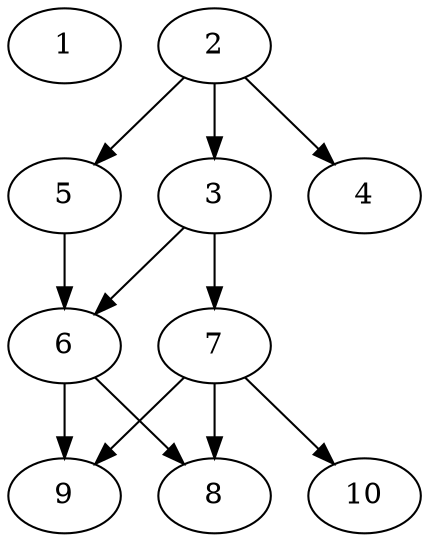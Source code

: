 // DAG automatically generated by daggen at Thu Oct  3 13:58:04 2019
// ./daggen --dot -n 10 --ccr 0.3 --fat 0.5 --regular 0.5 --density 0.7 --mindata 5242880 --maxdata 52428800 
digraph G {
  1 [size="95351467", alpha="0.07", expect_size="28605440"] 
  2 [size="90760533", alpha="0.00", expect_size="27228160"] 
  2 -> 3 [size ="27228160"]
  2 -> 4 [size ="27228160"]
  2 -> 5 [size ="27228160"]
  3 [size="59781120", alpha="0.12", expect_size="17934336"] 
  3 -> 6 [size ="17934336"]
  3 -> 7 [size ="17934336"]
  4 [size="118531413", alpha="0.05", expect_size="35559424"] 
  5 [size="23381333", alpha="0.20", expect_size="7014400"] 
  5 -> 6 [size ="7014400"]
  6 [size="34877440", alpha="0.09", expect_size="10463232"] 
  6 -> 8 [size ="10463232"]
  6 -> 9 [size ="10463232"]
  7 [size="72956587", alpha="0.00", expect_size="21886976"] 
  7 -> 8 [size ="21886976"]
  7 -> 9 [size ="21886976"]
  7 -> 10 [size ="21886976"]
  8 [size="151012693", alpha="0.15", expect_size="45303808"] 
  9 [size="70458027", alpha="0.07", expect_size="21137408"] 
  10 [size="106854400", alpha="0.14", expect_size="32056320"] 
}
